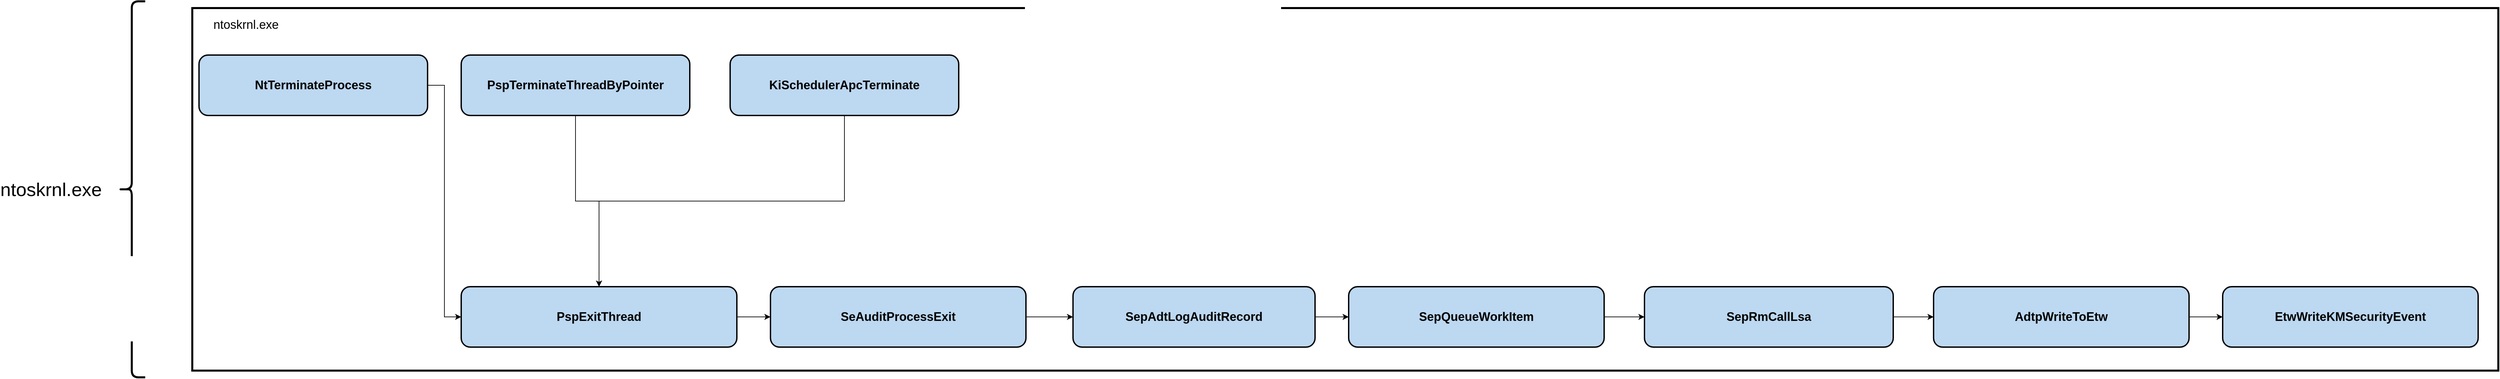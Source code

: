 <mxfile version="20.4.2" type="google"><diagram id="8AFFOIok2z-yWLxbXg7I" name="Page-1"><mxGraphModel grid="1" page="1" gridSize="10" guides="1" tooltips="1" connect="1" arrows="1" fold="1" pageScale="1" pageWidth="850" pageHeight="1100" math="0" shadow="0"><root><mxCell id="0"/><mxCell id="1" parent="0"/><mxCell id="CLVs6TuA-rET7UuKYhio-1" value="&lt;span style=&quot;font-size: 28px;&quot;&gt;ntoskrnl.exe&lt;/span&gt;" style="text;html=1;strokeColor=none;fillColor=none;align=center;verticalAlign=middle;whiteSpace=wrap;rounded=0;" vertex="1" parent="1"><mxGeometry x="220" y="585" width="60" height="30" as="geometry"/></mxCell><mxCell id="CLVs6TuA-rET7UuKYhio-2" value="" style="shape=curlyBracket;whiteSpace=wrap;html=1;rounded=1;fontSize=20;strokeWidth=3;" vertex="1" parent="1"><mxGeometry x="350" y="320" width="40" height="560" as="geometry"/></mxCell><mxCell id="CLVs6TuA-rET7UuKYhio-3" value="" style="rounded=0;whiteSpace=wrap;html=1;fontSize=20;strokeWidth=3;" vertex="1" parent="1"><mxGeometry x="460" y="330" width="3430" height="540" as="geometry"/></mxCell><mxCell id="CLVs6TuA-rET7UuKYhio-4" style="edgeStyle=orthogonalEdgeStyle;rounded=0;orthogonalLoop=1;jettySize=auto;html=1;entryX=0;entryY=0.5;entryDx=0;entryDy=0;" edge="1" parent="1" source="CLVs6TuA-rET7UuKYhio-5" target="CLVs6TuA-rET7UuKYhio-15"><mxGeometry relative="1" as="geometry"/></mxCell><mxCell id="CLVs6TuA-rET7UuKYhio-5" value="&lt;b&gt;SepRmCallLsa&lt;/b&gt;" style="rounded=1;whiteSpace=wrap;html=1;fontSize=18;strokeWidth=2;fillColor=#BDD8F1;" vertex="1" parent="1"><mxGeometry x="2620" y="745" width="370" height="90" as="geometry"/></mxCell><mxCell id="CLVs6TuA-rET7UuKYhio-6" style="edgeStyle=orthogonalEdgeStyle;rounded=0;orthogonalLoop=1;jettySize=auto;html=1;entryX=0;entryY=0.5;entryDx=0;entryDy=0;" edge="1" parent="1" source="CLVs6TuA-rET7UuKYhio-7" target="CLVs6TuA-rET7UuKYhio-5"><mxGeometry relative="1" as="geometry"/></mxCell><mxCell id="CLVs6TuA-rET7UuKYhio-7" value="&lt;b&gt;SepQueueWorkItem&lt;/b&gt;" style="rounded=1;whiteSpace=wrap;html=1;fontSize=18;strokeWidth=2;fillColor=#BDD8F1;" vertex="1" parent="1"><mxGeometry x="2180" y="745" width="380" height="90" as="geometry"/></mxCell><mxCell id="CLVs6TuA-rET7UuKYhio-8" style="edgeStyle=orthogonalEdgeStyle;rounded=0;orthogonalLoop=1;jettySize=auto;html=1;entryX=0;entryY=0.5;entryDx=0;entryDy=0;" edge="1" parent="1" source="CLVs6TuA-rET7UuKYhio-9" target="CLVs6TuA-rET7UuKYhio-13"><mxGeometry relative="1" as="geometry"/></mxCell><mxCell id="CLVs6TuA-rET7UuKYhio-9" value="&lt;b&gt;SeAuditProcessExit&lt;/b&gt;" style="rounded=1;whiteSpace=wrap;html=1;fontSize=18;strokeWidth=2;fillColor=#BDD8F1;" vertex="1" parent="1"><mxGeometry x="1320" y="745" width="380" height="90" as="geometry"/></mxCell><mxCell id="CLVs6TuA-rET7UuKYhio-10" style="edgeStyle=orthogonalEdgeStyle;rounded=0;orthogonalLoop=1;jettySize=auto;html=1;exitX=1;exitY=0.5;exitDx=0;exitDy=0;entryX=0;entryY=0.5;entryDx=0;entryDy=0;" edge="1" parent="1" source="CLVs6TuA-rET7UuKYhio-11" target="CLVs6TuA-rET7UuKYhio-9"><mxGeometry relative="1" as="geometry"/></mxCell><mxCell id="CLVs6TuA-rET7UuKYhio-11" value="&lt;b&gt;PspExitThread&lt;/b&gt;" style="rounded=1;whiteSpace=wrap;html=1;fontSize=18;strokeWidth=2;fillColor=#BDD8F1;" vertex="1" parent="1"><mxGeometry x="860" y="745" width="410" height="90" as="geometry"/></mxCell><mxCell id="CLVs6TuA-rET7UuKYhio-12" style="edgeStyle=orthogonalEdgeStyle;rounded=0;orthogonalLoop=1;jettySize=auto;html=1;entryX=0;entryY=0.5;entryDx=0;entryDy=0;" edge="1" parent="1" source="CLVs6TuA-rET7UuKYhio-13" target="CLVs6TuA-rET7UuKYhio-7"><mxGeometry relative="1" as="geometry"/></mxCell><mxCell id="CLVs6TuA-rET7UuKYhio-13" value="&lt;b&gt;SepAdtLogAuditRecord&lt;/b&gt;" style="rounded=1;whiteSpace=wrap;html=1;fontSize=18;strokeWidth=2;fillColor=#BDD8F1;" vertex="1" parent="1"><mxGeometry x="1770" y="745" width="360" height="90" as="geometry"/></mxCell><mxCell id="CLVs6TuA-rET7UuKYhio-14" style="edgeStyle=orthogonalEdgeStyle;rounded=0;orthogonalLoop=1;jettySize=auto;html=1;entryX=0;entryY=0.5;entryDx=0;entryDy=0;" edge="1" parent="1" source="CLVs6TuA-rET7UuKYhio-15" target="CLVs6TuA-rET7UuKYhio-16"><mxGeometry relative="1" as="geometry"/></mxCell><mxCell id="CLVs6TuA-rET7UuKYhio-15" value="&lt;b&gt;AdtpWriteToEtw&lt;/b&gt;" style="rounded=1;whiteSpace=wrap;html=1;fontSize=18;strokeWidth=2;fillColor=#BDD8F1;" vertex="1" parent="1"><mxGeometry x="3050" y="745" width="380" height="90" as="geometry"/></mxCell><mxCell id="CLVs6TuA-rET7UuKYhio-16" value="&lt;b&gt;EtwWriteKMSecurityEvent&lt;/b&gt;" style="rounded=1;whiteSpace=wrap;html=1;fontSize=18;strokeWidth=2;fillColor=#BDD8F1;" vertex="1" parent="1"><mxGeometry x="3480" y="745" width="380" height="90" as="geometry"/></mxCell><mxCell id="CLVs6TuA-rET7UuKYhio-17" value="&lt;font style=&quot;font-size: 18px;&quot;&gt;ntoskrnl.exe&lt;/font&gt;" style="text;html=1;strokeColor=none;fillColor=none;align=center;verticalAlign=middle;whiteSpace=wrap;rounded=0;" vertex="1" parent="1"><mxGeometry x="510" y="340" width="60" height="30" as="geometry"/></mxCell><mxCell id="CLVs6TuA-rET7UuKYhio-18" style="edgeStyle=orthogonalEdgeStyle;rounded=0;orthogonalLoop=1;jettySize=auto;html=1;entryX=0;entryY=0.5;entryDx=0;entryDy=0;" edge="1" parent="1" source="CLVs6TuA-rET7UuKYhio-19" target="CLVs6TuA-rET7UuKYhio-11"><mxGeometry relative="1" as="geometry"/></mxCell><mxCell id="CLVs6TuA-rET7UuKYhio-19" value="&lt;b&gt;NtTerminateProcess&lt;/b&gt;" style="rounded=1;whiteSpace=wrap;html=1;fontSize=18;strokeWidth=2;fillColor=#BDD8F1;" vertex="1" parent="1"><mxGeometry x="470" y="400" width="340" height="90" as="geometry"/></mxCell><mxCell id="Mk6pg40RO3ycOLf5Oj24-5" style="edgeStyle=orthogonalEdgeStyle;rounded=0;orthogonalLoop=1;jettySize=auto;html=1;entryX=0.5;entryY=0;entryDx=0;entryDy=0;" edge="1" parent="1" source="Mk6pg40RO3ycOLf5Oj24-1" target="CLVs6TuA-rET7UuKYhio-11"><mxGeometry relative="1" as="geometry"/></mxCell><mxCell id="Mk6pg40RO3ycOLf5Oj24-1" value="&lt;b&gt;PspTerminateThreadByPointer&lt;/b&gt;" style="rounded=1;whiteSpace=wrap;html=1;fontSize=18;strokeWidth=2;fillColor=#BDD8F1;" vertex="1" parent="1"><mxGeometry x="860" y="400" width="340" height="90" as="geometry"/></mxCell><mxCell id="Mk6pg40RO3ycOLf5Oj24-6" style="edgeStyle=orthogonalEdgeStyle;rounded=0;orthogonalLoop=1;jettySize=auto;html=1;" edge="1" parent="1" source="Mk6pg40RO3ycOLf5Oj24-2" target="CLVs6TuA-rET7UuKYhio-11"><mxGeometry relative="1" as="geometry"/></mxCell><mxCell id="Mk6pg40RO3ycOLf5Oj24-2" value="&lt;b&gt;KiSchedulerApcTerminate&lt;/b&gt;" style="rounded=1;whiteSpace=wrap;html=1;fontSize=18;strokeWidth=2;fillColor=#BDD8F1;" vertex="1" parent="1"><mxGeometry x="1260" y="400" width="340" height="90" as="geometry"/></mxCell><mxCell id="Mk6pg40RO3ycOLf5Oj24-4" style="edgeStyle=orthogonalEdgeStyle;rounded=0;orthogonalLoop=1;jettySize=auto;html=1;exitX=0.5;exitY=1;exitDx=0;exitDy=0;" edge="1" parent="1" source="CLVs6TuA-rET7UuKYhio-19" target="CLVs6TuA-rET7UuKYhio-19"><mxGeometry relative="1" as="geometry"/></mxCell></root></mxGraphModel></diagram></mxfile>